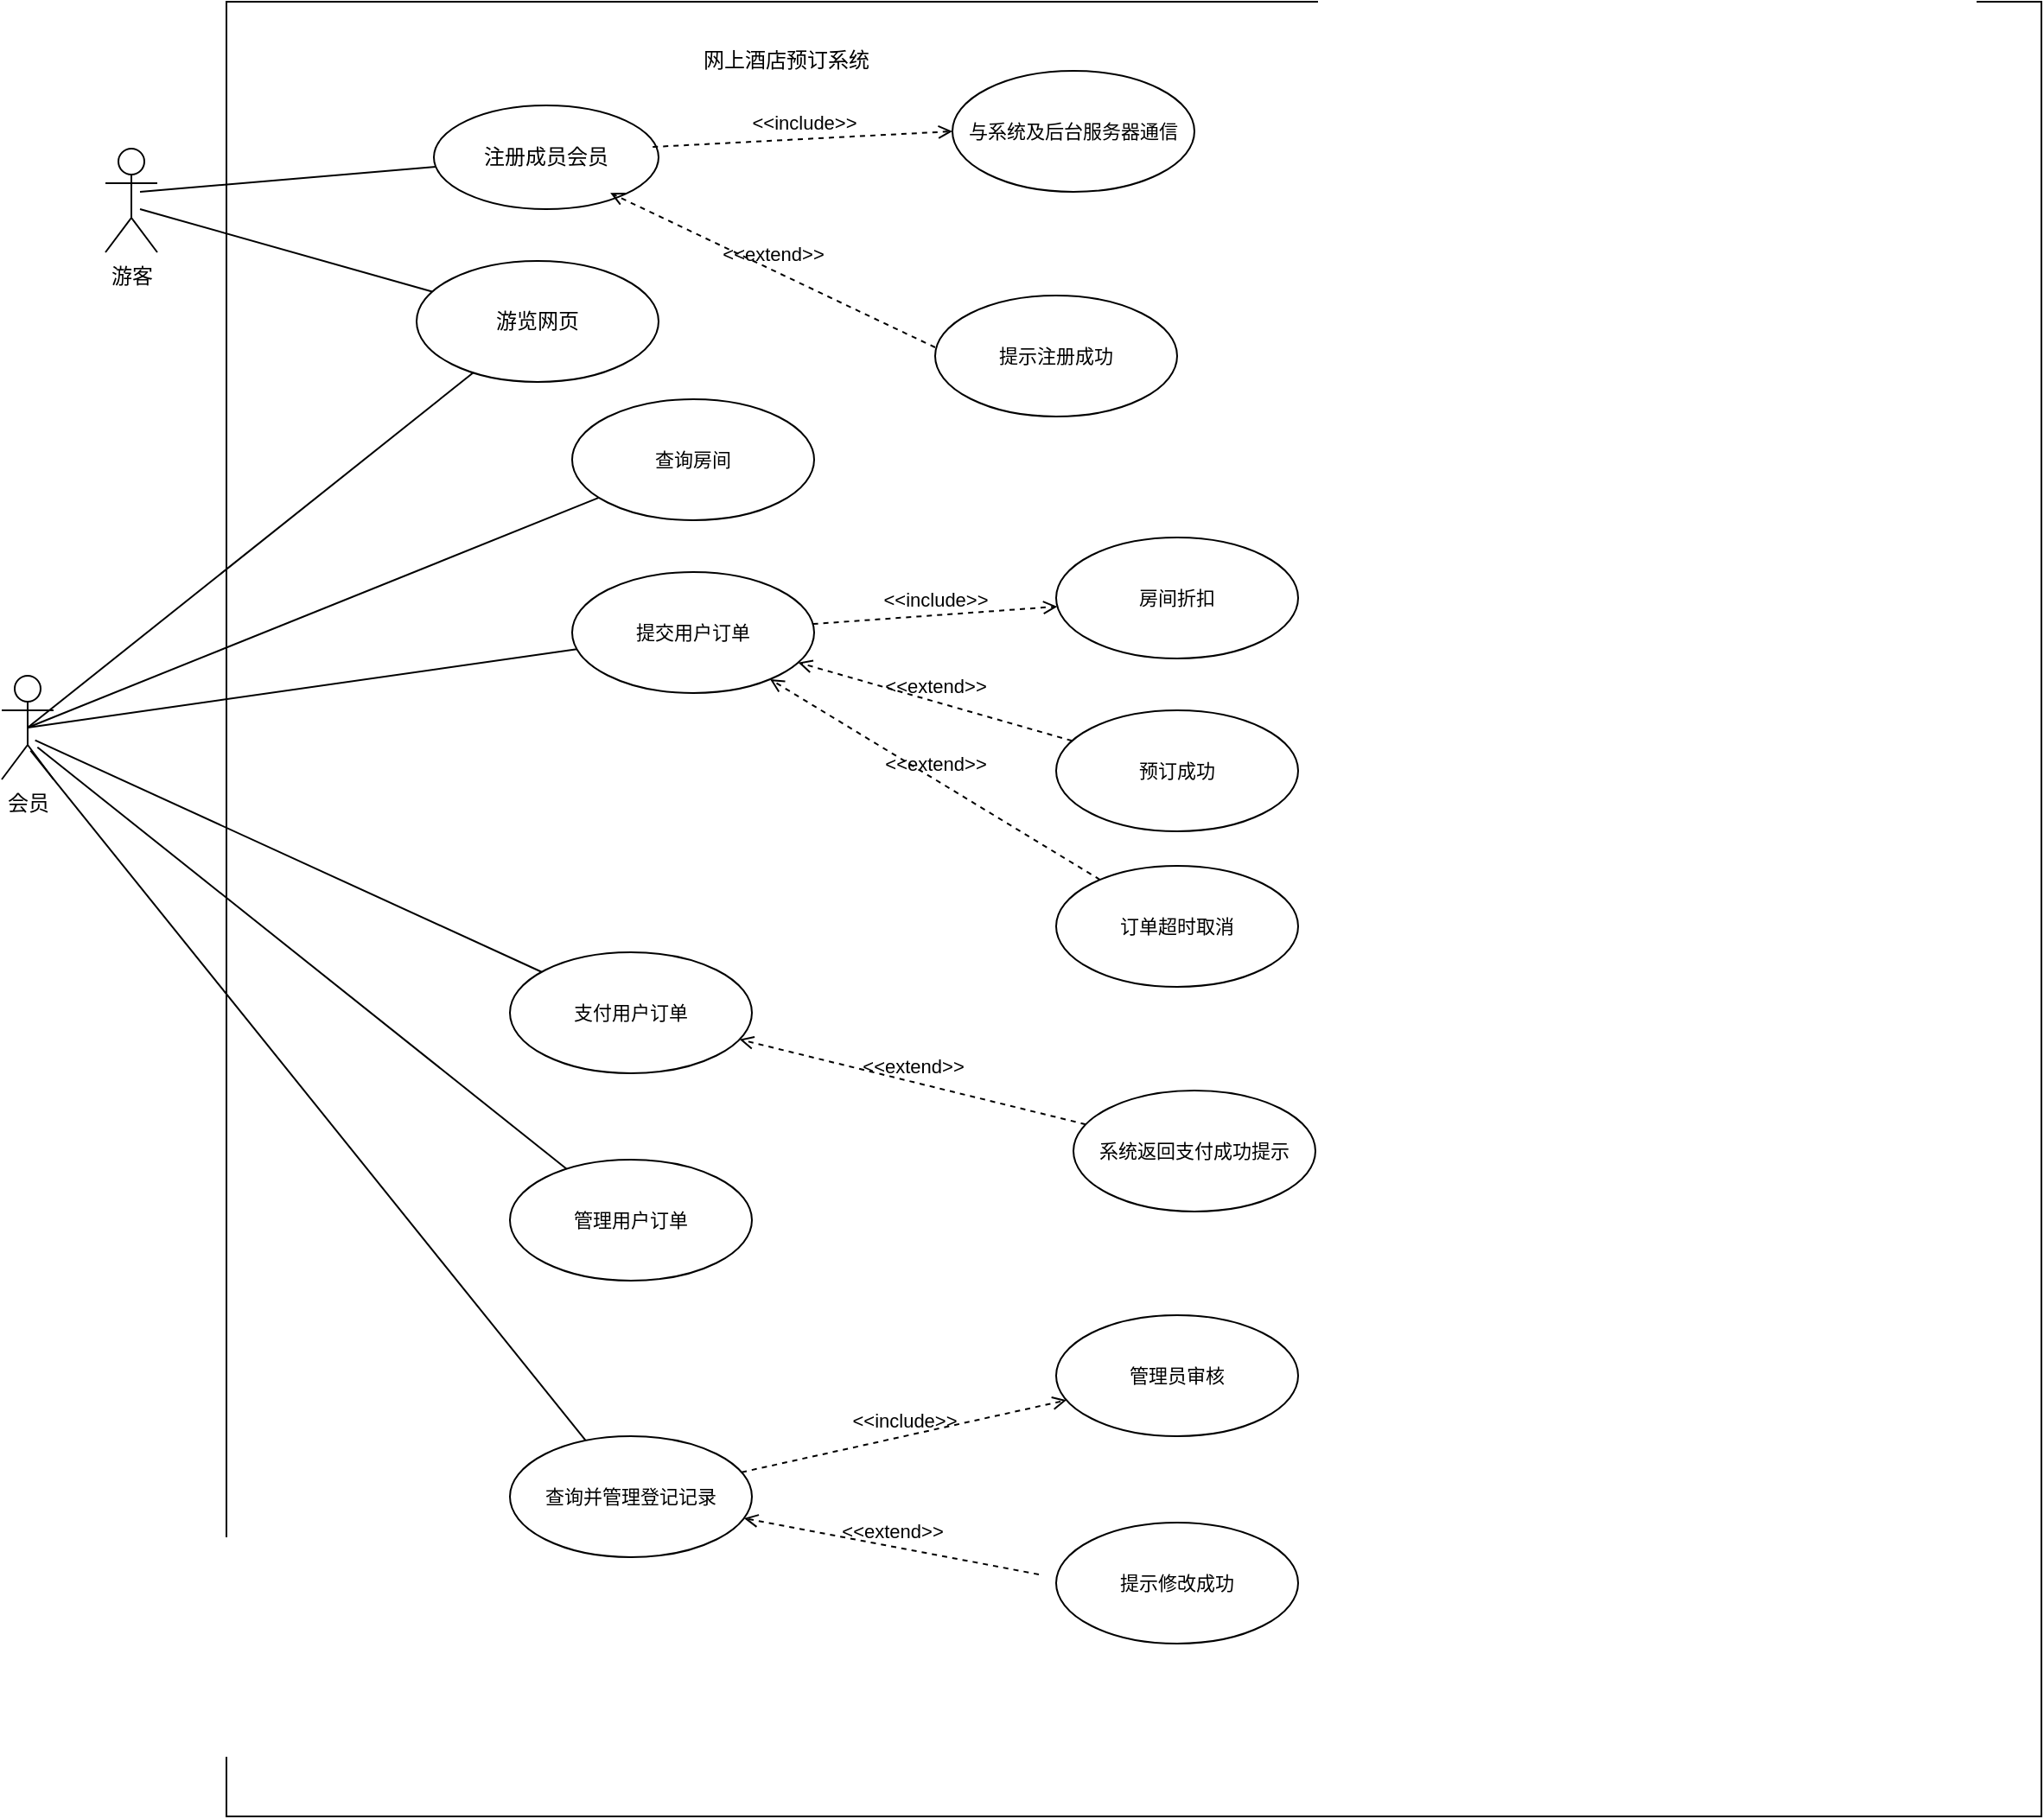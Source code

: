 <mxfile version="24.7.16">
  <diagram name="第 1 页" id="caLuZK7K8ZnZYAf7S9a7">
    <mxGraphModel dx="946" dy="627" grid="1" gridSize="10" guides="1" tooltips="1" connect="1" arrows="1" fold="1" page="1" pageScale="1" pageWidth="827" pageHeight="1169" math="0" shadow="0">
      <root>
        <mxCell id="0" />
        <mxCell id="1" parent="0" />
        <mxCell id="Loar5oMmu8-F9fvhk3Y--4" value="" style="whiteSpace=wrap;html=1;aspect=fixed;" vertex="1" parent="1">
          <mxGeometry x="180" y="370" width="1050" height="1050" as="geometry" />
        </mxCell>
        <mxCell id="Loar5oMmu8-F9fvhk3Y--6" value="网上酒店预订系统&lt;div&gt;&lt;br&gt;&lt;/div&gt;" style="text;strokeColor=none;fillColor=none;align=left;verticalAlign=top;spacingLeft=4;spacingRight=4;overflow=hidden;rotatable=0;points=[[0,0.5],[1,0.5]];portConstraint=eastwest;whiteSpace=wrap;html=1;" vertex="1" parent="1">
          <mxGeometry x="450" y="390" width="110" height="30" as="geometry" />
        </mxCell>
        <mxCell id="Loar5oMmu8-F9fvhk3Y--7" value="游客&lt;div&gt;&lt;br&gt;&lt;/div&gt;" style="shape=umlActor;verticalLabelPosition=bottom;verticalAlign=top;html=1;" vertex="1" parent="1">
          <mxGeometry x="110" y="455" width="30" height="60" as="geometry" />
        </mxCell>
        <mxCell id="Loar5oMmu8-F9fvhk3Y--9" value="会员&lt;div&gt;&lt;br&gt;&lt;/div&gt;" style="shape=umlActor;verticalLabelPosition=bottom;verticalAlign=top;html=1;" vertex="1" parent="1">
          <mxGeometry x="50" y="760" width="30" height="60" as="geometry" />
        </mxCell>
        <mxCell id="Loar5oMmu8-F9fvhk3Y--16" value="注册成员会员" style="ellipse;whiteSpace=wrap;html=1;" vertex="1" parent="1">
          <mxGeometry x="300" y="430" width="130" height="60" as="geometry" />
        </mxCell>
        <mxCell id="Loar5oMmu8-F9fvhk3Y--18" value="游览网页" style="ellipse;whiteSpace=wrap;html=1;" vertex="1" parent="1">
          <mxGeometry x="290" y="520" width="140" height="70" as="geometry" />
        </mxCell>
        <mxCell id="Loar5oMmu8-F9fvhk3Y--21" value="" style="endArrow=none;html=1;rounded=0;strokeColor=default;align=center;verticalAlign=middle;fontFamily=Helvetica;fontSize=11;fontColor=default;labelBackgroundColor=default;" edge="1" parent="1" target="Loar5oMmu8-F9fvhk3Y--18">
          <mxGeometry relative="1" as="geometry">
            <mxPoint x="130" y="490" as="sourcePoint" />
            <mxPoint x="290" y="490" as="targetPoint" />
          </mxGeometry>
        </mxCell>
        <mxCell id="Loar5oMmu8-F9fvhk3Y--33" value="" style="endArrow=none;html=1;rounded=0;strokeColor=default;align=center;verticalAlign=middle;fontFamily=Helvetica;fontSize=11;fontColor=default;labelBackgroundColor=default;" edge="1" parent="1" target="Loar5oMmu8-F9fvhk3Y--16">
          <mxGeometry relative="1" as="geometry">
            <mxPoint x="130" y="480" as="sourcePoint" />
            <mxPoint x="290" y="480" as="targetPoint" />
          </mxGeometry>
        </mxCell>
        <mxCell id="Loar5oMmu8-F9fvhk3Y--45" value="与系统及后台服务器通信" style="ellipse;whiteSpace=wrap;html=1;fontFamily=Helvetica;fontSize=11;fontColor=default;labelBackgroundColor=default;" vertex="1" parent="1">
          <mxGeometry x="600" y="410" width="140" height="70" as="geometry" />
        </mxCell>
        <mxCell id="Loar5oMmu8-F9fvhk3Y--46" value="提示注册成功" style="ellipse;whiteSpace=wrap;html=1;fontFamily=Helvetica;fontSize=11;fontColor=default;labelBackgroundColor=default;" vertex="1" parent="1">
          <mxGeometry x="590" y="540" width="140" height="70" as="geometry" />
        </mxCell>
        <mxCell id="Loar5oMmu8-F9fvhk3Y--48" value="&amp;lt;&amp;lt;include&amp;gt;&amp;gt;" style="html=1;verticalAlign=bottom;labelBackgroundColor=none;endArrow=open;endFill=0;dashed=1;rounded=0;strokeColor=default;align=center;fontFamily=Helvetica;fontSize=11;fontColor=default;entryX=0;entryY=0.5;entryDx=0;entryDy=0;exitX=0.974;exitY=0.4;exitDx=0;exitDy=0;exitPerimeter=0;" edge="1" parent="1" source="Loar5oMmu8-F9fvhk3Y--16" target="Loar5oMmu8-F9fvhk3Y--45">
          <mxGeometry width="160" relative="1" as="geometry">
            <mxPoint x="440" y="460" as="sourcePoint" />
            <mxPoint x="600" y="460" as="targetPoint" />
          </mxGeometry>
        </mxCell>
        <mxCell id="Loar5oMmu8-F9fvhk3Y--50" value="&amp;lt;&amp;lt;extend&amp;gt;&amp;gt;" style="html=1;verticalAlign=bottom;labelBackgroundColor=none;endArrow=open;endFill=0;dashed=1;rounded=0;strokeColor=default;align=center;fontFamily=Helvetica;fontSize=11;fontColor=default;entryX=0.785;entryY=0.844;entryDx=0;entryDy=0;entryPerimeter=0;" edge="1" parent="1" target="Loar5oMmu8-F9fvhk3Y--16">
          <mxGeometry width="160" relative="1" as="geometry">
            <mxPoint x="590" y="570" as="sourcePoint" />
            <mxPoint x="750" y="570" as="targetPoint" />
          </mxGeometry>
        </mxCell>
        <mxCell id="Loar5oMmu8-F9fvhk3Y--51" value="" style="endArrow=none;html=1;rounded=0;strokeColor=default;align=center;verticalAlign=middle;fontFamily=Helvetica;fontSize=11;fontColor=default;labelBackgroundColor=default;exitX=0.5;exitY=0.5;exitDx=0;exitDy=0;exitPerimeter=0;" edge="1" parent="1" source="Loar5oMmu8-F9fvhk3Y--9" target="Loar5oMmu8-F9fvhk3Y--18">
          <mxGeometry width="50" height="50" relative="1" as="geometry">
            <mxPoint x="130" y="760" as="sourcePoint" />
            <mxPoint x="180" y="710" as="targetPoint" />
          </mxGeometry>
        </mxCell>
        <mxCell id="Loar5oMmu8-F9fvhk3Y--52" value="查询房间" style="ellipse;whiteSpace=wrap;html=1;fontFamily=Helvetica;fontSize=11;fontColor=default;labelBackgroundColor=default;" vertex="1" parent="1">
          <mxGeometry x="380" y="600" width="140" height="70" as="geometry" />
        </mxCell>
        <mxCell id="Loar5oMmu8-F9fvhk3Y--53" value="提交用户订单" style="ellipse;whiteSpace=wrap;html=1;fontFamily=Helvetica;fontSize=11;fontColor=default;labelBackgroundColor=default;" vertex="1" parent="1">
          <mxGeometry x="380" y="700" width="140" height="70" as="geometry" />
        </mxCell>
        <mxCell id="Loar5oMmu8-F9fvhk3Y--54" value="支付用户订单" style="ellipse;whiteSpace=wrap;html=1;fontFamily=Helvetica;fontSize=11;fontColor=default;labelBackgroundColor=default;" vertex="1" parent="1">
          <mxGeometry x="344" y="920" width="140" height="70" as="geometry" />
        </mxCell>
        <mxCell id="Loar5oMmu8-F9fvhk3Y--55" value="管理用户订单" style="ellipse;whiteSpace=wrap;html=1;fontFamily=Helvetica;fontSize=11;fontColor=default;labelBackgroundColor=default;" vertex="1" parent="1">
          <mxGeometry x="344" y="1040" width="140" height="70" as="geometry" />
        </mxCell>
        <mxCell id="Loar5oMmu8-F9fvhk3Y--56" value="查询并管理登记记录" style="ellipse;whiteSpace=wrap;html=1;fontFamily=Helvetica;fontSize=11;fontColor=default;labelBackgroundColor=default;" vertex="1" parent="1">
          <mxGeometry x="344" y="1200" width="140" height="70" as="geometry" />
        </mxCell>
        <mxCell id="Loar5oMmu8-F9fvhk3Y--60" value="" style="endArrow=none;html=1;rounded=0;strokeColor=default;align=center;verticalAlign=middle;fontFamily=Helvetica;fontSize=11;fontColor=default;labelBackgroundColor=default;exitX=0.5;exitY=0.5;exitDx=0;exitDy=0;exitPerimeter=0;" edge="1" parent="1" source="Loar5oMmu8-F9fvhk3Y--9" target="Loar5oMmu8-F9fvhk3Y--52">
          <mxGeometry width="50" height="50" relative="1" as="geometry">
            <mxPoint x="130" y="750" as="sourcePoint" />
            <mxPoint x="180" y="700" as="targetPoint" />
          </mxGeometry>
        </mxCell>
        <mxCell id="Loar5oMmu8-F9fvhk3Y--61" value="" style="endArrow=none;html=1;rounded=0;strokeColor=default;align=center;verticalAlign=middle;fontFamily=Helvetica;fontSize=11;fontColor=default;labelBackgroundColor=default;exitX=0.644;exitY=0.622;exitDx=0;exitDy=0;exitPerimeter=0;" edge="1" parent="1" source="Loar5oMmu8-F9fvhk3Y--9" target="Loar5oMmu8-F9fvhk3Y--54">
          <mxGeometry width="50" height="50" relative="1" as="geometry">
            <mxPoint x="100" y="760" as="sourcePoint" />
            <mxPoint x="180" y="710" as="targetPoint" />
          </mxGeometry>
        </mxCell>
        <mxCell id="Loar5oMmu8-F9fvhk3Y--62" value="" style="endArrow=none;html=1;rounded=0;strokeColor=default;align=center;verticalAlign=middle;fontFamily=Helvetica;fontSize=11;fontColor=default;labelBackgroundColor=default;exitX=0.689;exitY=0.689;exitDx=0;exitDy=0;exitPerimeter=0;" edge="1" parent="1" source="Loar5oMmu8-F9fvhk3Y--9" target="Loar5oMmu8-F9fvhk3Y--55">
          <mxGeometry width="50" height="50" relative="1" as="geometry">
            <mxPoint x="120" y="760" as="sourcePoint" />
            <mxPoint x="170" y="710" as="targetPoint" />
          </mxGeometry>
        </mxCell>
        <mxCell id="Loar5oMmu8-F9fvhk3Y--63" value="" style="endArrow=none;html=1;rounded=0;strokeColor=default;align=center;verticalAlign=middle;fontFamily=Helvetica;fontSize=11;fontColor=default;labelBackgroundColor=default;exitX=0.556;exitY=0.722;exitDx=0;exitDy=0;exitPerimeter=0;" edge="1" parent="1" source="Loar5oMmu8-F9fvhk3Y--9" target="Loar5oMmu8-F9fvhk3Y--56">
          <mxGeometry width="50" height="50" relative="1" as="geometry">
            <mxPoint x="130" y="750" as="sourcePoint" />
            <mxPoint x="180" y="700" as="targetPoint" />
          </mxGeometry>
        </mxCell>
        <mxCell id="Loar5oMmu8-F9fvhk3Y--71" value="" style="endArrow=none;html=1;rounded=0;strokeColor=default;align=center;verticalAlign=middle;fontFamily=Helvetica;fontSize=11;fontColor=default;labelBackgroundColor=default;exitX=0.5;exitY=0.5;exitDx=0;exitDy=0;exitPerimeter=0;" edge="1" parent="1" source="Loar5oMmu8-F9fvhk3Y--9" target="Loar5oMmu8-F9fvhk3Y--53">
          <mxGeometry width="50" height="50" relative="1" as="geometry">
            <mxPoint x="100" y="790" as="sourcePoint" />
            <mxPoint x="150" y="740" as="targetPoint" />
          </mxGeometry>
        </mxCell>
        <mxCell id="Loar5oMmu8-F9fvhk3Y--72" value="房间折扣" style="ellipse;whiteSpace=wrap;html=1;fontFamily=Helvetica;fontSize=11;fontColor=default;labelBackgroundColor=default;" vertex="1" parent="1">
          <mxGeometry x="660" y="680" width="140" height="70" as="geometry" />
        </mxCell>
        <mxCell id="Loar5oMmu8-F9fvhk3Y--73" value="预订成功" style="ellipse;whiteSpace=wrap;html=1;fontFamily=Helvetica;fontSize=11;fontColor=default;labelBackgroundColor=default;" vertex="1" parent="1">
          <mxGeometry x="660" y="780" width="140" height="70" as="geometry" />
        </mxCell>
        <mxCell id="Loar5oMmu8-F9fvhk3Y--74" value="订单超时取消" style="ellipse;whiteSpace=wrap;html=1;fontFamily=Helvetica;fontSize=11;fontColor=default;labelBackgroundColor=default;" vertex="1" parent="1">
          <mxGeometry x="660" y="870" width="140" height="70" as="geometry" />
        </mxCell>
        <mxCell id="Loar5oMmu8-F9fvhk3Y--75" value="&amp;lt;&amp;lt;include&amp;gt;&amp;gt;" style="html=1;verticalAlign=bottom;labelBackgroundColor=none;endArrow=open;endFill=0;dashed=1;rounded=0;strokeColor=default;align=center;fontFamily=Helvetica;fontSize=11;fontColor=default;" edge="1" parent="1" source="Loar5oMmu8-F9fvhk3Y--53" target="Loar5oMmu8-F9fvhk3Y--72">
          <mxGeometry width="160" relative="1" as="geometry">
            <mxPoint x="540" y="640" as="sourcePoint" />
            <mxPoint x="680" y="640" as="targetPoint" />
          </mxGeometry>
        </mxCell>
        <mxCell id="Loar5oMmu8-F9fvhk3Y--76" value="&amp;lt;&amp;lt;extend&amp;gt;&amp;gt;" style="html=1;verticalAlign=bottom;labelBackgroundColor=none;endArrow=open;endFill=0;dashed=1;rounded=0;strokeColor=default;align=center;fontFamily=Helvetica;fontSize=11;fontColor=default;" edge="1" parent="1" source="Loar5oMmu8-F9fvhk3Y--73" target="Loar5oMmu8-F9fvhk3Y--53">
          <mxGeometry width="160" relative="1" as="geometry">
            <mxPoint x="460" y="810" as="sourcePoint" />
            <mxPoint x="620" y="810" as="targetPoint" />
          </mxGeometry>
        </mxCell>
        <mxCell id="Loar5oMmu8-F9fvhk3Y--77" value="&amp;lt;&amp;lt;extend&amp;gt;&amp;gt;" style="html=1;verticalAlign=bottom;labelBackgroundColor=none;endArrow=open;endFill=0;dashed=1;rounded=0;strokeColor=default;align=center;fontFamily=Helvetica;fontSize=11;fontColor=default;" edge="1" parent="1" source="Loar5oMmu8-F9fvhk3Y--74" target="Loar5oMmu8-F9fvhk3Y--53">
          <mxGeometry width="160" relative="1" as="geometry">
            <mxPoint x="460" y="910" as="sourcePoint" />
            <mxPoint x="620" y="910" as="targetPoint" />
          </mxGeometry>
        </mxCell>
        <mxCell id="Loar5oMmu8-F9fvhk3Y--79" value="系统返回支付成功提示" style="ellipse;whiteSpace=wrap;html=1;fontFamily=Helvetica;fontSize=11;fontColor=default;labelBackgroundColor=default;" vertex="1" parent="1">
          <mxGeometry x="670" y="1000" width="140" height="70" as="geometry" />
        </mxCell>
        <mxCell id="Loar5oMmu8-F9fvhk3Y--80" value="&amp;lt;&amp;lt;extend&amp;gt;&amp;gt;" style="html=1;verticalAlign=bottom;labelBackgroundColor=none;endArrow=open;endFill=0;dashed=1;rounded=0;strokeColor=default;align=center;fontFamily=Helvetica;fontSize=11;fontColor=default;" edge="1" parent="1" source="Loar5oMmu8-F9fvhk3Y--79" target="Loar5oMmu8-F9fvhk3Y--54">
          <mxGeometry width="160" relative="1" as="geometry">
            <mxPoint x="590" y="990" as="sourcePoint" />
            <mxPoint x="750" y="980" as="targetPoint" />
          </mxGeometry>
        </mxCell>
        <mxCell id="Loar5oMmu8-F9fvhk3Y--82" value="管理员审核" style="ellipse;whiteSpace=wrap;html=1;fontFamily=Helvetica;fontSize=11;fontColor=default;labelBackgroundColor=default;" vertex="1" parent="1">
          <mxGeometry x="660" y="1130" width="140" height="70" as="geometry" />
        </mxCell>
        <mxCell id="Loar5oMmu8-F9fvhk3Y--83" value="提示修改成功" style="ellipse;whiteSpace=wrap;html=1;fontFamily=Helvetica;fontSize=11;fontColor=default;labelBackgroundColor=default;" vertex="1" parent="1">
          <mxGeometry x="660" y="1250" width="140" height="70" as="geometry" />
        </mxCell>
        <mxCell id="Loar5oMmu8-F9fvhk3Y--84" value="&amp;lt;&amp;lt;extend&amp;gt;&amp;gt;" style="html=1;verticalAlign=bottom;labelBackgroundColor=none;endArrow=open;endFill=0;dashed=1;rounded=0;strokeColor=default;align=center;fontFamily=Helvetica;fontSize=11;fontColor=default;" edge="1" parent="1" target="Loar5oMmu8-F9fvhk3Y--56">
          <mxGeometry width="160" relative="1" as="geometry">
            <mxPoint x="650" y="1280" as="sourcePoint" />
            <mxPoint x="810" y="1280" as="targetPoint" />
          </mxGeometry>
        </mxCell>
        <mxCell id="Loar5oMmu8-F9fvhk3Y--85" value="&amp;lt;&amp;lt;include&amp;gt;&amp;gt;" style="html=1;verticalAlign=bottom;labelBackgroundColor=none;endArrow=open;endFill=0;dashed=1;rounded=0;strokeColor=default;align=center;fontFamily=Helvetica;fontSize=11;fontColor=default;" edge="1" parent="1" source="Loar5oMmu8-F9fvhk3Y--56" target="Loar5oMmu8-F9fvhk3Y--82">
          <mxGeometry width="160" relative="1" as="geometry">
            <mxPoint x="460" y="1230" as="sourcePoint" />
            <mxPoint x="620" y="1230" as="targetPoint" />
          </mxGeometry>
        </mxCell>
      </root>
    </mxGraphModel>
  </diagram>
</mxfile>
